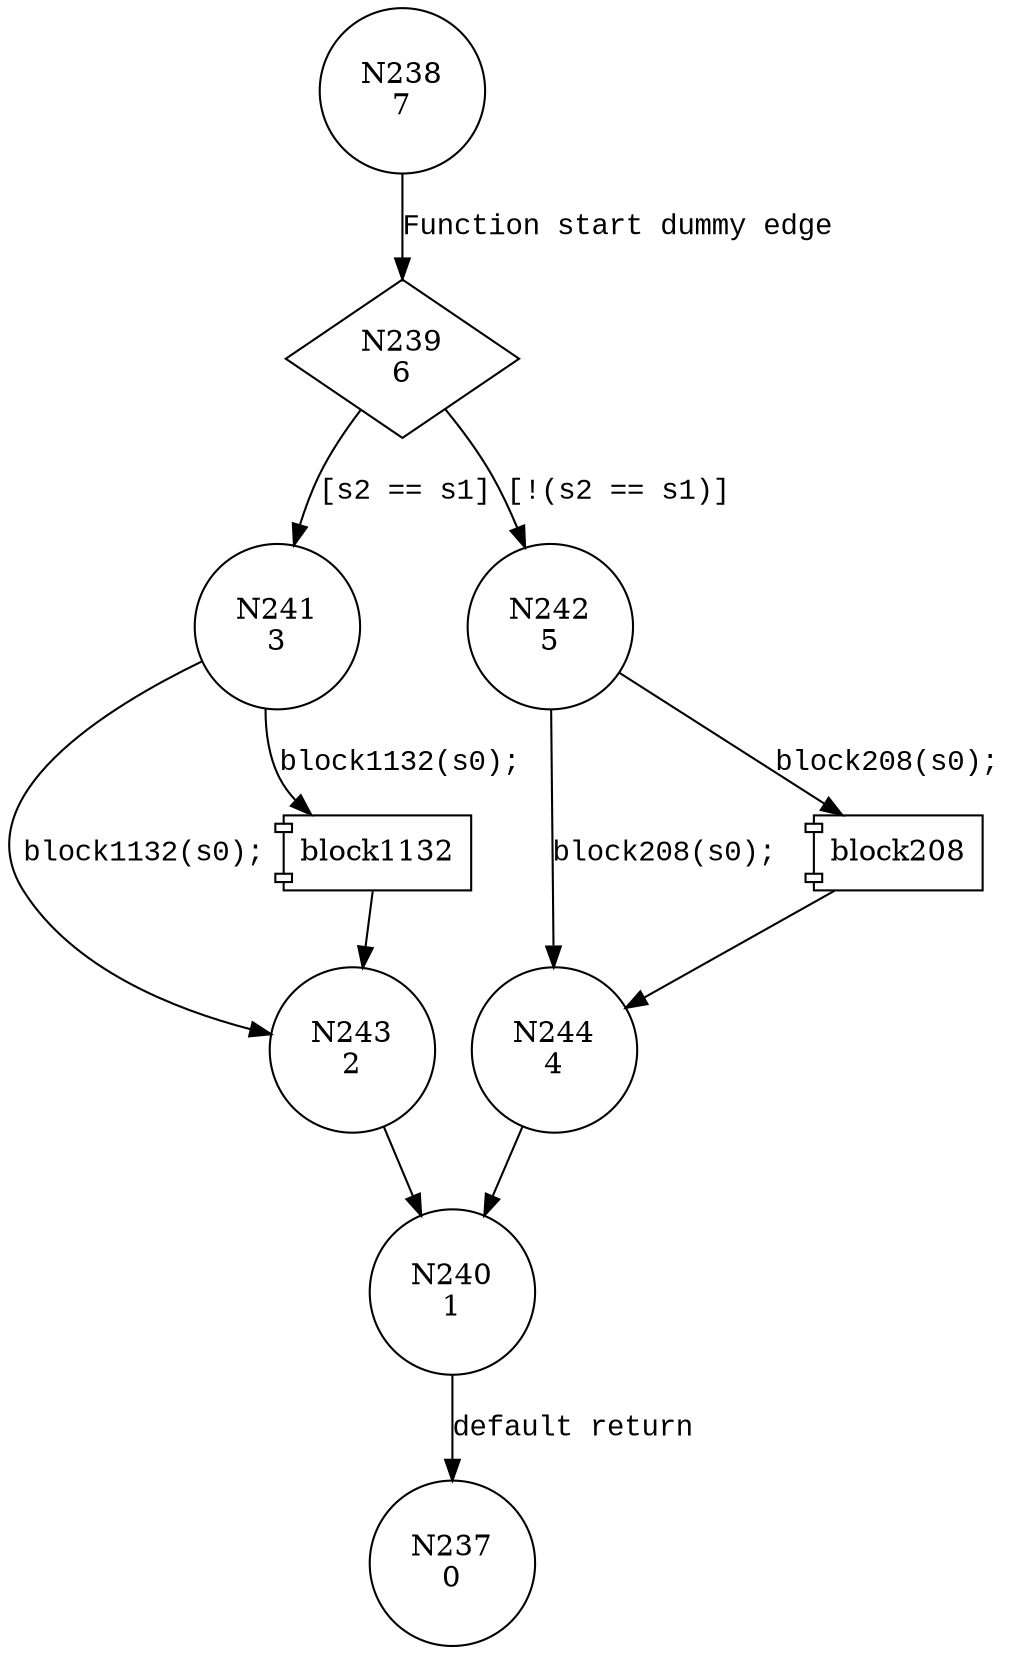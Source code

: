 digraph jump197 {
239 [shape="diamond" label="N239\n6"]
241 [shape="circle" label="N241\n3"]
242 [shape="circle" label="N242\n5"]
244 [shape="circle" label="N244\n4"]
240 [shape="circle" label="N240\n1"]
237 [shape="circle" label="N237\n0"]
243 [shape="circle" label="N243\n2"]
238 [shape="circle" label="N238\n7"]
239 -> 241 [label="[s2 == s1]" fontname="Courier New"]
239 -> 242 [label="[!(s2 == s1)]" fontname="Courier New"]
100206 [shape="component" label="block208"]
242 -> 100206 [label="block208(s0);" fontname="Courier New"]
100206 -> 244 [label="" fontname="Courier New"]
242 -> 244 [label="block208(s0);" fontname="Courier New"]
244 -> 240 [label="" fontname="Courier New"]
240 -> 237 [label="default return" fontname="Courier New"]
100207 [shape="component" label="block1132"]
241 -> 100207 [label="block1132(s0);" fontname="Courier New"]
100207 -> 243 [label="" fontname="Courier New"]
241 -> 243 [label="block1132(s0);" fontname="Courier New"]
243 -> 240 [label="" fontname="Courier New"]
238 -> 239 [label="Function start dummy edge" fontname="Courier New"]
}